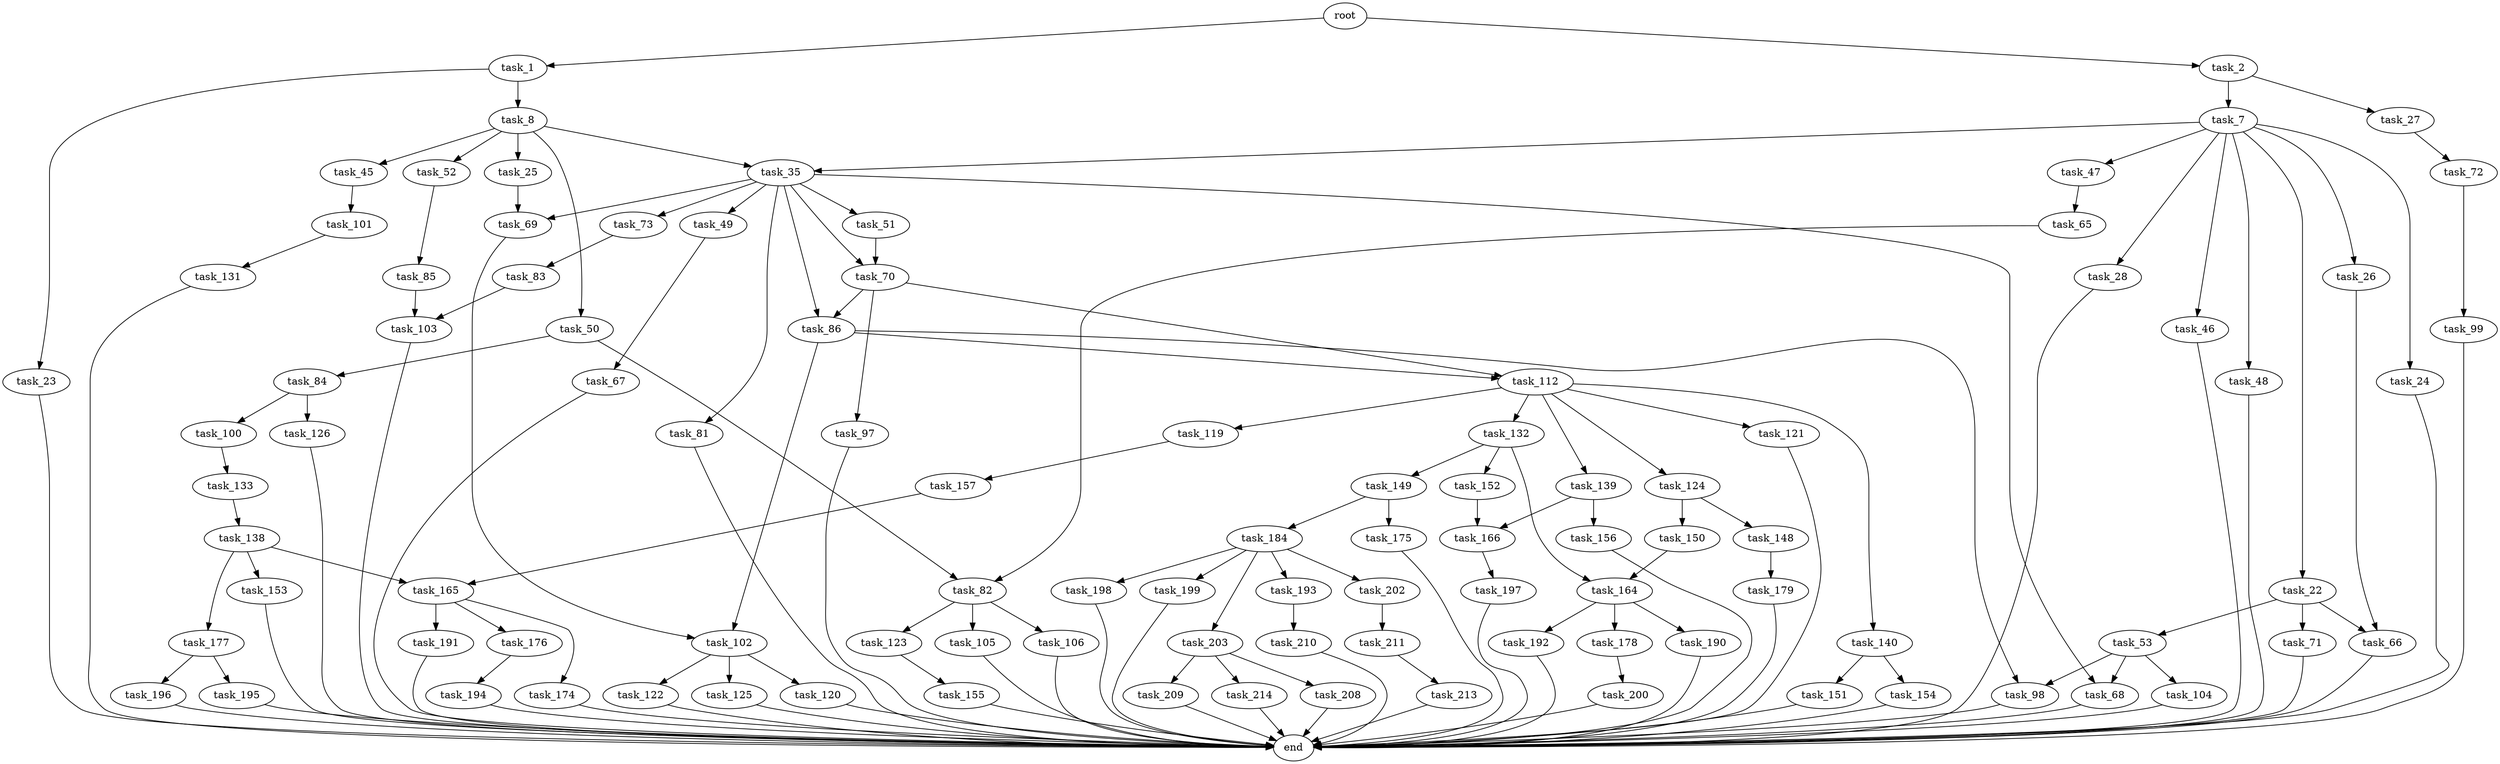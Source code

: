 digraph G {
  root [size="0.000000"];
  task_1 [size="6872636524.000000"];
  task_2 [size="26266847079.000000"];
  task_7 [size="68719476736.000000"];
  task_8 [size="8589934592.000000"];
  task_22 [size="2671345307.000000"];
  task_23 [size="257997239168.000000"];
  task_24 [size="782757789696.000000"];
  task_25 [size="645257312413.000000"];
  task_26 [size="22183444228.000000"];
  task_27 [size="8261056223.000000"];
  task_28 [size="612229880711.000000"];
  task_35 [size="368293445632.000000"];
  task_45 [size="1035084972.000000"];
  task_46 [size="17077645939.000000"];
  task_47 [size="609954681633.000000"];
  task_48 [size="782757789696.000000"];
  task_49 [size="4625473373.000000"];
  task_50 [size="28991029248.000000"];
  task_51 [size="1073741824000.000000"];
  task_52 [size="20098163885.000000"];
  task_53 [size="28072326534.000000"];
  task_65 [size="2071751916.000000"];
  task_66 [size="196571007262.000000"];
  task_67 [size="5450615064.000000"];
  task_68 [size="28991029248.000000"];
  task_69 [size="68719476736.000000"];
  task_70 [size="8589934592.000000"];
  task_71 [size="8589934592.000000"];
  task_72 [size="782757789696.000000"];
  task_73 [size="782757789696.000000"];
  task_81 [size="13014468625.000000"];
  task_82 [size="19305975958.000000"];
  task_83 [size="11389697468.000000"];
  task_84 [size="119575932563.000000"];
  task_85 [size="1073741824000.000000"];
  task_86 [size="13405516684.000000"];
  task_97 [size="25682515946.000000"];
  task_98 [size="368293445632.000000"];
  task_99 [size="134217728000.000000"];
  task_100 [size="308433530832.000000"];
  task_101 [size="368293445632.000000"];
  task_102 [size="115866864407.000000"];
  task_103 [size="662312797371.000000"];
  task_104 [size="441655406168.000000"];
  task_105 [size="22737283403.000000"];
  task_106 [size="8589934592.000000"];
  task_112 [size="231928233984.000000"];
  task_119 [size="9670738627.000000"];
  task_120 [size="298872704126.000000"];
  task_121 [size="159868096501.000000"];
  task_122 [size="149915375429.000000"];
  task_123 [size="13167629555.000000"];
  task_124 [size="8038988683.000000"];
  task_125 [size="359871315466.000000"];
  task_126 [size="18299665015.000000"];
  task_131 [size="11634303538.000000"];
  task_132 [size="782757789696.000000"];
  task_133 [size="6236034004.000000"];
  task_138 [size="368293445632.000000"];
  task_139 [size="115566261724.000000"];
  task_140 [size="582293229137.000000"];
  task_148 [size="231928233984.000000"];
  task_149 [size="182663368855.000000"];
  task_150 [size="231928233984.000000"];
  task_151 [size="22060120232.000000"];
  task_152 [size="240664936919.000000"];
  task_153 [size="124065705302.000000"];
  task_154 [size="8589934592.000000"];
  task_155 [size="2095987678.000000"];
  task_156 [size="134217728000.000000"];
  task_157 [size="8589934592.000000"];
  task_164 [size="763221263.000000"];
  task_165 [size="13936547584.000000"];
  task_166 [size="179750125175.000000"];
  task_174 [size="134217728000.000000"];
  task_175 [size="102350505541.000000"];
  task_176 [size="8114693443.000000"];
  task_177 [size="5215826039.000000"];
  task_178 [size="782757789696.000000"];
  task_179 [size="68719476736.000000"];
  task_184 [size="10114365811.000000"];
  task_190 [size="1073741824000.000000"];
  task_191 [size="19931341038.000000"];
  task_192 [size="510749943431.000000"];
  task_193 [size="8848282281.000000"];
  task_194 [size="3784934925.000000"];
  task_195 [size="24458896115.000000"];
  task_196 [size="6920807676.000000"];
  task_197 [size="82556766328.000000"];
  task_198 [size="7576346889.000000"];
  task_199 [size="1292073517.000000"];
  task_200 [size="992105820996.000000"];
  task_202 [size="279123374982.000000"];
  task_203 [size="22009524441.000000"];
  task_208 [size="368293445632.000000"];
  task_209 [size="109234486198.000000"];
  task_210 [size="11722009112.000000"];
  task_211 [size="189643488382.000000"];
  task_213 [size="1110148950.000000"];
  task_214 [size="16412641675.000000"];
  end [size="0.000000"];

  root -> task_1 [size="1.000000"];
  root -> task_2 [size="1.000000"];
  task_1 -> task_8 [size="536870912.000000"];
  task_1 -> task_23 [size="536870912.000000"];
  task_2 -> task_7 [size="411041792.000000"];
  task_2 -> task_27 [size="411041792.000000"];
  task_7 -> task_22 [size="134217728.000000"];
  task_7 -> task_24 [size="134217728.000000"];
  task_7 -> task_26 [size="134217728.000000"];
  task_7 -> task_28 [size="134217728.000000"];
  task_7 -> task_35 [size="134217728.000000"];
  task_7 -> task_46 [size="134217728.000000"];
  task_7 -> task_47 [size="134217728.000000"];
  task_7 -> task_48 [size="134217728.000000"];
  task_8 -> task_25 [size="33554432.000000"];
  task_8 -> task_35 [size="33554432.000000"];
  task_8 -> task_45 [size="33554432.000000"];
  task_8 -> task_50 [size="33554432.000000"];
  task_8 -> task_52 [size="33554432.000000"];
  task_22 -> task_53 [size="209715200.000000"];
  task_22 -> task_66 [size="209715200.000000"];
  task_22 -> task_71 [size="209715200.000000"];
  task_23 -> end [size="1.000000"];
  task_24 -> end [size="1.000000"];
  task_25 -> task_69 [size="411041792.000000"];
  task_26 -> task_66 [size="75497472.000000"];
  task_27 -> task_72 [size="209715200.000000"];
  task_28 -> end [size="1.000000"];
  task_35 -> task_49 [size="411041792.000000"];
  task_35 -> task_51 [size="411041792.000000"];
  task_35 -> task_68 [size="411041792.000000"];
  task_35 -> task_69 [size="411041792.000000"];
  task_35 -> task_70 [size="411041792.000000"];
  task_35 -> task_73 [size="411041792.000000"];
  task_35 -> task_81 [size="411041792.000000"];
  task_35 -> task_86 [size="411041792.000000"];
  task_45 -> task_101 [size="33554432.000000"];
  task_46 -> end [size="1.000000"];
  task_47 -> task_65 [size="411041792.000000"];
  task_48 -> end [size="1.000000"];
  task_49 -> task_67 [size="75497472.000000"];
  task_50 -> task_82 [size="75497472.000000"];
  task_50 -> task_84 [size="75497472.000000"];
  task_51 -> task_70 [size="838860800.000000"];
  task_52 -> task_85 [size="411041792.000000"];
  task_53 -> task_68 [size="134217728.000000"];
  task_53 -> task_98 [size="134217728.000000"];
  task_53 -> task_104 [size="134217728.000000"];
  task_65 -> task_82 [size="33554432.000000"];
  task_66 -> end [size="1.000000"];
  task_67 -> end [size="1.000000"];
  task_68 -> end [size="1.000000"];
  task_69 -> task_102 [size="134217728.000000"];
  task_70 -> task_86 [size="33554432.000000"];
  task_70 -> task_97 [size="33554432.000000"];
  task_70 -> task_112 [size="33554432.000000"];
  task_71 -> end [size="1.000000"];
  task_72 -> task_99 [size="679477248.000000"];
  task_73 -> task_83 [size="679477248.000000"];
  task_81 -> end [size="1.000000"];
  task_82 -> task_105 [size="411041792.000000"];
  task_82 -> task_106 [size="411041792.000000"];
  task_82 -> task_123 [size="411041792.000000"];
  task_83 -> task_103 [size="33554432.000000"];
  task_84 -> task_100 [size="411041792.000000"];
  task_84 -> task_126 [size="411041792.000000"];
  task_85 -> task_103 [size="838860800.000000"];
  task_86 -> task_98 [size="301989888.000000"];
  task_86 -> task_102 [size="301989888.000000"];
  task_86 -> task_112 [size="301989888.000000"];
  task_97 -> end [size="1.000000"];
  task_98 -> end [size="1.000000"];
  task_99 -> end [size="1.000000"];
  task_100 -> task_133 [size="679477248.000000"];
  task_101 -> task_131 [size="411041792.000000"];
  task_102 -> task_120 [size="134217728.000000"];
  task_102 -> task_122 [size="134217728.000000"];
  task_102 -> task_125 [size="134217728.000000"];
  task_103 -> end [size="1.000000"];
  task_104 -> end [size="1.000000"];
  task_105 -> end [size="1.000000"];
  task_106 -> end [size="1.000000"];
  task_112 -> task_119 [size="301989888.000000"];
  task_112 -> task_121 [size="301989888.000000"];
  task_112 -> task_124 [size="301989888.000000"];
  task_112 -> task_132 [size="301989888.000000"];
  task_112 -> task_139 [size="301989888.000000"];
  task_112 -> task_140 [size="301989888.000000"];
  task_119 -> task_157 [size="209715200.000000"];
  task_120 -> end [size="1.000000"];
  task_121 -> end [size="1.000000"];
  task_122 -> end [size="1.000000"];
  task_123 -> task_155 [size="411041792.000000"];
  task_124 -> task_148 [size="209715200.000000"];
  task_124 -> task_150 [size="209715200.000000"];
  task_125 -> end [size="1.000000"];
  task_126 -> end [size="1.000000"];
  task_131 -> end [size="1.000000"];
  task_132 -> task_149 [size="679477248.000000"];
  task_132 -> task_152 [size="679477248.000000"];
  task_132 -> task_164 [size="679477248.000000"];
  task_133 -> task_138 [size="134217728.000000"];
  task_138 -> task_153 [size="411041792.000000"];
  task_138 -> task_165 [size="411041792.000000"];
  task_138 -> task_177 [size="411041792.000000"];
  task_139 -> task_156 [size="134217728.000000"];
  task_139 -> task_166 [size="134217728.000000"];
  task_140 -> task_151 [size="838860800.000000"];
  task_140 -> task_154 [size="838860800.000000"];
  task_148 -> task_179 [size="301989888.000000"];
  task_149 -> task_175 [size="134217728.000000"];
  task_149 -> task_184 [size="134217728.000000"];
  task_150 -> task_164 [size="301989888.000000"];
  task_151 -> end [size="1.000000"];
  task_152 -> task_166 [size="209715200.000000"];
  task_153 -> end [size="1.000000"];
  task_154 -> end [size="1.000000"];
  task_155 -> end [size="1.000000"];
  task_156 -> end [size="1.000000"];
  task_157 -> task_165 [size="33554432.000000"];
  task_164 -> task_178 [size="75497472.000000"];
  task_164 -> task_190 [size="75497472.000000"];
  task_164 -> task_192 [size="75497472.000000"];
  task_165 -> task_174 [size="301989888.000000"];
  task_165 -> task_176 [size="301989888.000000"];
  task_165 -> task_191 [size="301989888.000000"];
  task_166 -> task_197 [size="301989888.000000"];
  task_174 -> end [size="1.000000"];
  task_175 -> end [size="1.000000"];
  task_176 -> task_194 [size="134217728.000000"];
  task_177 -> task_195 [size="301989888.000000"];
  task_177 -> task_196 [size="301989888.000000"];
  task_178 -> task_200 [size="679477248.000000"];
  task_179 -> end [size="1.000000"];
  task_184 -> task_193 [size="838860800.000000"];
  task_184 -> task_198 [size="838860800.000000"];
  task_184 -> task_199 [size="838860800.000000"];
  task_184 -> task_202 [size="838860800.000000"];
  task_184 -> task_203 [size="838860800.000000"];
  task_190 -> end [size="1.000000"];
  task_191 -> end [size="1.000000"];
  task_192 -> end [size="1.000000"];
  task_193 -> task_210 [size="301989888.000000"];
  task_194 -> end [size="1.000000"];
  task_195 -> end [size="1.000000"];
  task_196 -> end [size="1.000000"];
  task_197 -> end [size="1.000000"];
  task_198 -> end [size="1.000000"];
  task_199 -> end [size="1.000000"];
  task_200 -> end [size="1.000000"];
  task_202 -> task_211 [size="301989888.000000"];
  task_203 -> task_208 [size="411041792.000000"];
  task_203 -> task_209 [size="411041792.000000"];
  task_203 -> task_214 [size="411041792.000000"];
  task_208 -> end [size="1.000000"];
  task_209 -> end [size="1.000000"];
  task_210 -> end [size="1.000000"];
  task_211 -> task_213 [size="411041792.000000"];
  task_213 -> end [size="1.000000"];
  task_214 -> end [size="1.000000"];
}
